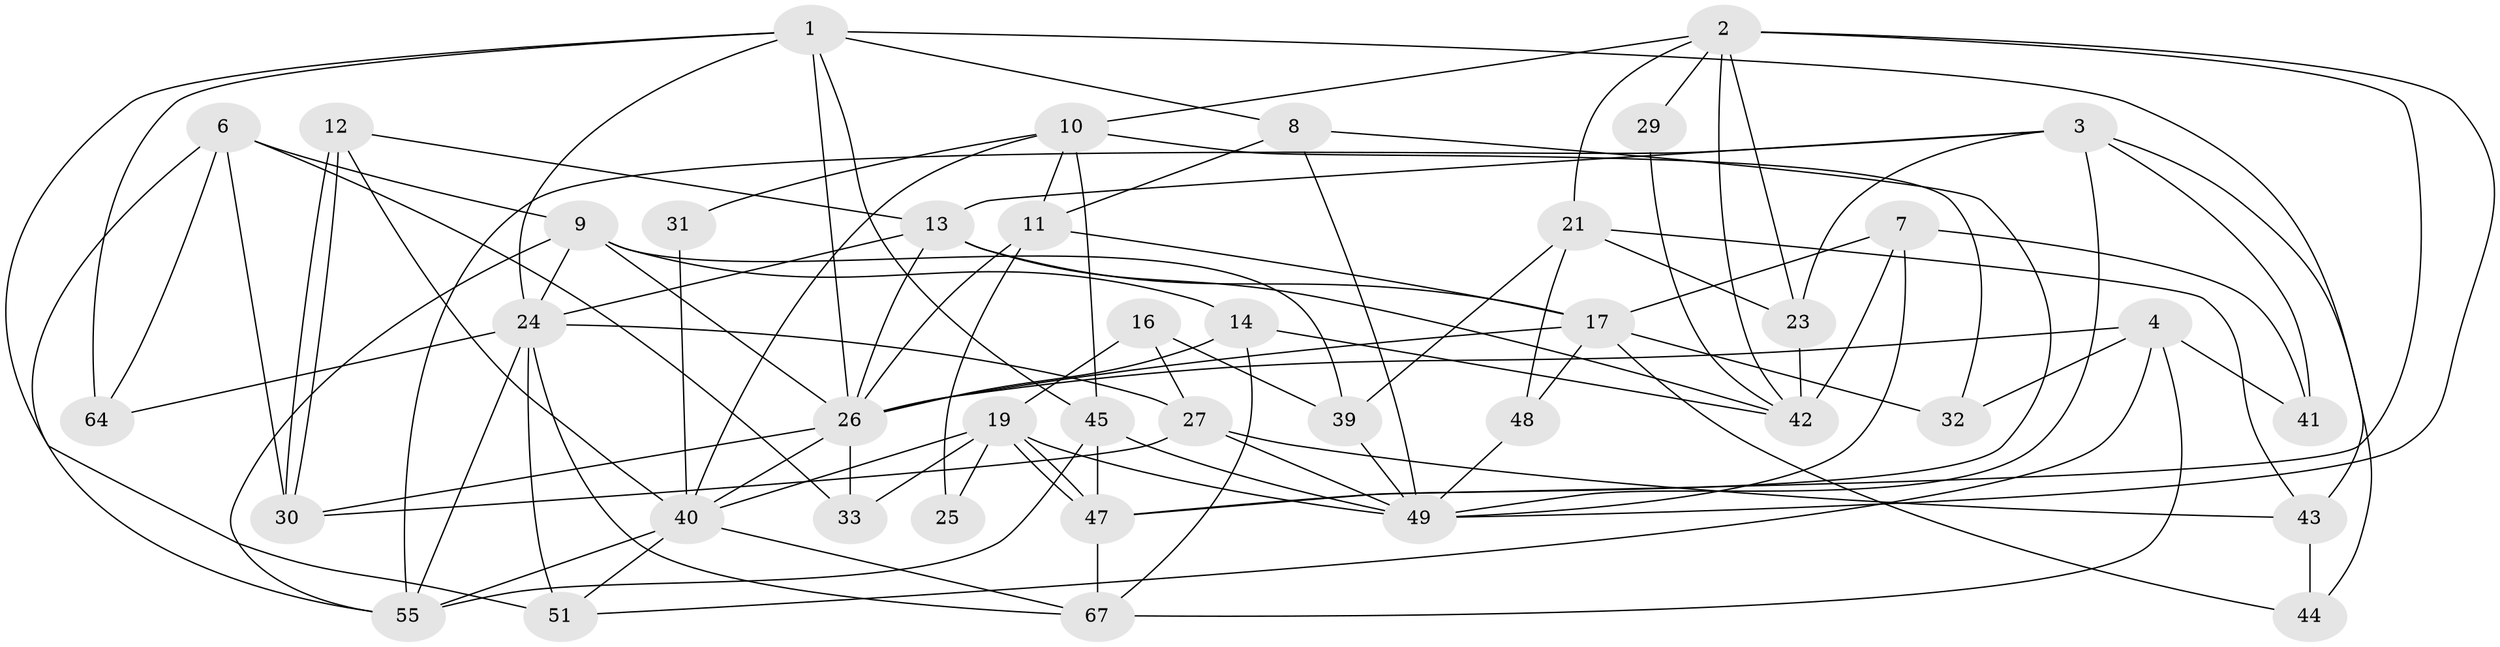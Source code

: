// Generated by graph-tools (version 1.1) at 2025/52/02/27/25 19:52:06]
// undirected, 41 vertices, 102 edges
graph export_dot {
graph [start="1"]
  node [color=gray90,style=filled];
  1 [super="+5"];
  2 [super="+36"];
  3 [super="+15"];
  4 [super="+28"];
  6 [super="+20"];
  7 [super="+61"];
  8 [super="+59"];
  9 [super="+52"];
  10 [super="+37"];
  11 [super="+58"];
  12;
  13;
  14 [super="+65"];
  16 [super="+53"];
  17 [super="+18"];
  19 [super="+22"];
  21 [super="+38"];
  23 [super="+35"];
  24 [super="+34"];
  25;
  26 [super="+66"];
  27 [super="+60"];
  29;
  30 [super="+46"];
  31;
  32;
  33;
  39;
  40 [super="+54"];
  41;
  42 [super="+56"];
  43;
  44;
  45 [super="+63"];
  47 [super="+50"];
  48;
  49 [super="+62"];
  51;
  55 [super="+57"];
  64;
  67;
  1 -- 51;
  1 -- 24;
  1 -- 26;
  1 -- 64;
  1 -- 8;
  1 -- 43;
  1 -- 45;
  2 -- 21;
  2 -- 29;
  2 -- 42;
  2 -- 47;
  2 -- 49;
  2 -- 10;
  2 -- 23;
  3 -- 44;
  3 -- 13;
  3 -- 41 [weight=2];
  3 -- 49;
  3 -- 55;
  3 -- 23;
  4 -- 41;
  4 -- 26;
  4 -- 51;
  4 -- 32;
  4 -- 67;
  6 -- 9;
  6 -- 33;
  6 -- 55;
  6 -- 64;
  6 -- 30;
  7 -- 49;
  7 -- 17;
  7 -- 42 [weight=2];
  7 -- 41;
  8 -- 49;
  8 -- 47;
  8 -- 11;
  9 -- 14;
  9 -- 55;
  9 -- 39;
  9 -- 26;
  9 -- 24;
  10 -- 11;
  10 -- 32;
  10 -- 31;
  10 -- 40;
  10 -- 45;
  11 -- 26;
  11 -- 17;
  11 -- 25;
  12 -- 13;
  12 -- 30;
  12 -- 30;
  12 -- 40;
  13 -- 17;
  13 -- 26;
  13 -- 24;
  13 -- 42;
  14 -- 26;
  14 -- 42;
  14 -- 67;
  16 -- 39 [weight=2];
  16 -- 19;
  16 -- 27;
  17 -- 32;
  17 -- 26;
  17 -- 44;
  17 -- 48;
  19 -- 47;
  19 -- 47;
  19 -- 33;
  19 -- 40;
  19 -- 49;
  19 -- 25;
  21 -- 43;
  21 -- 39;
  21 -- 48;
  21 -- 23;
  23 -- 42;
  24 -- 64;
  24 -- 67;
  24 -- 51;
  24 -- 55;
  24 -- 27;
  26 -- 30;
  26 -- 33;
  26 -- 40;
  27 -- 49;
  27 -- 43;
  27 -- 30;
  29 -- 42;
  31 -- 40;
  39 -- 49;
  40 -- 67;
  40 -- 51;
  40 -- 55;
  43 -- 44;
  45 -- 47 [weight=2];
  45 -- 49;
  45 -- 55;
  47 -- 67;
  48 -- 49;
}
